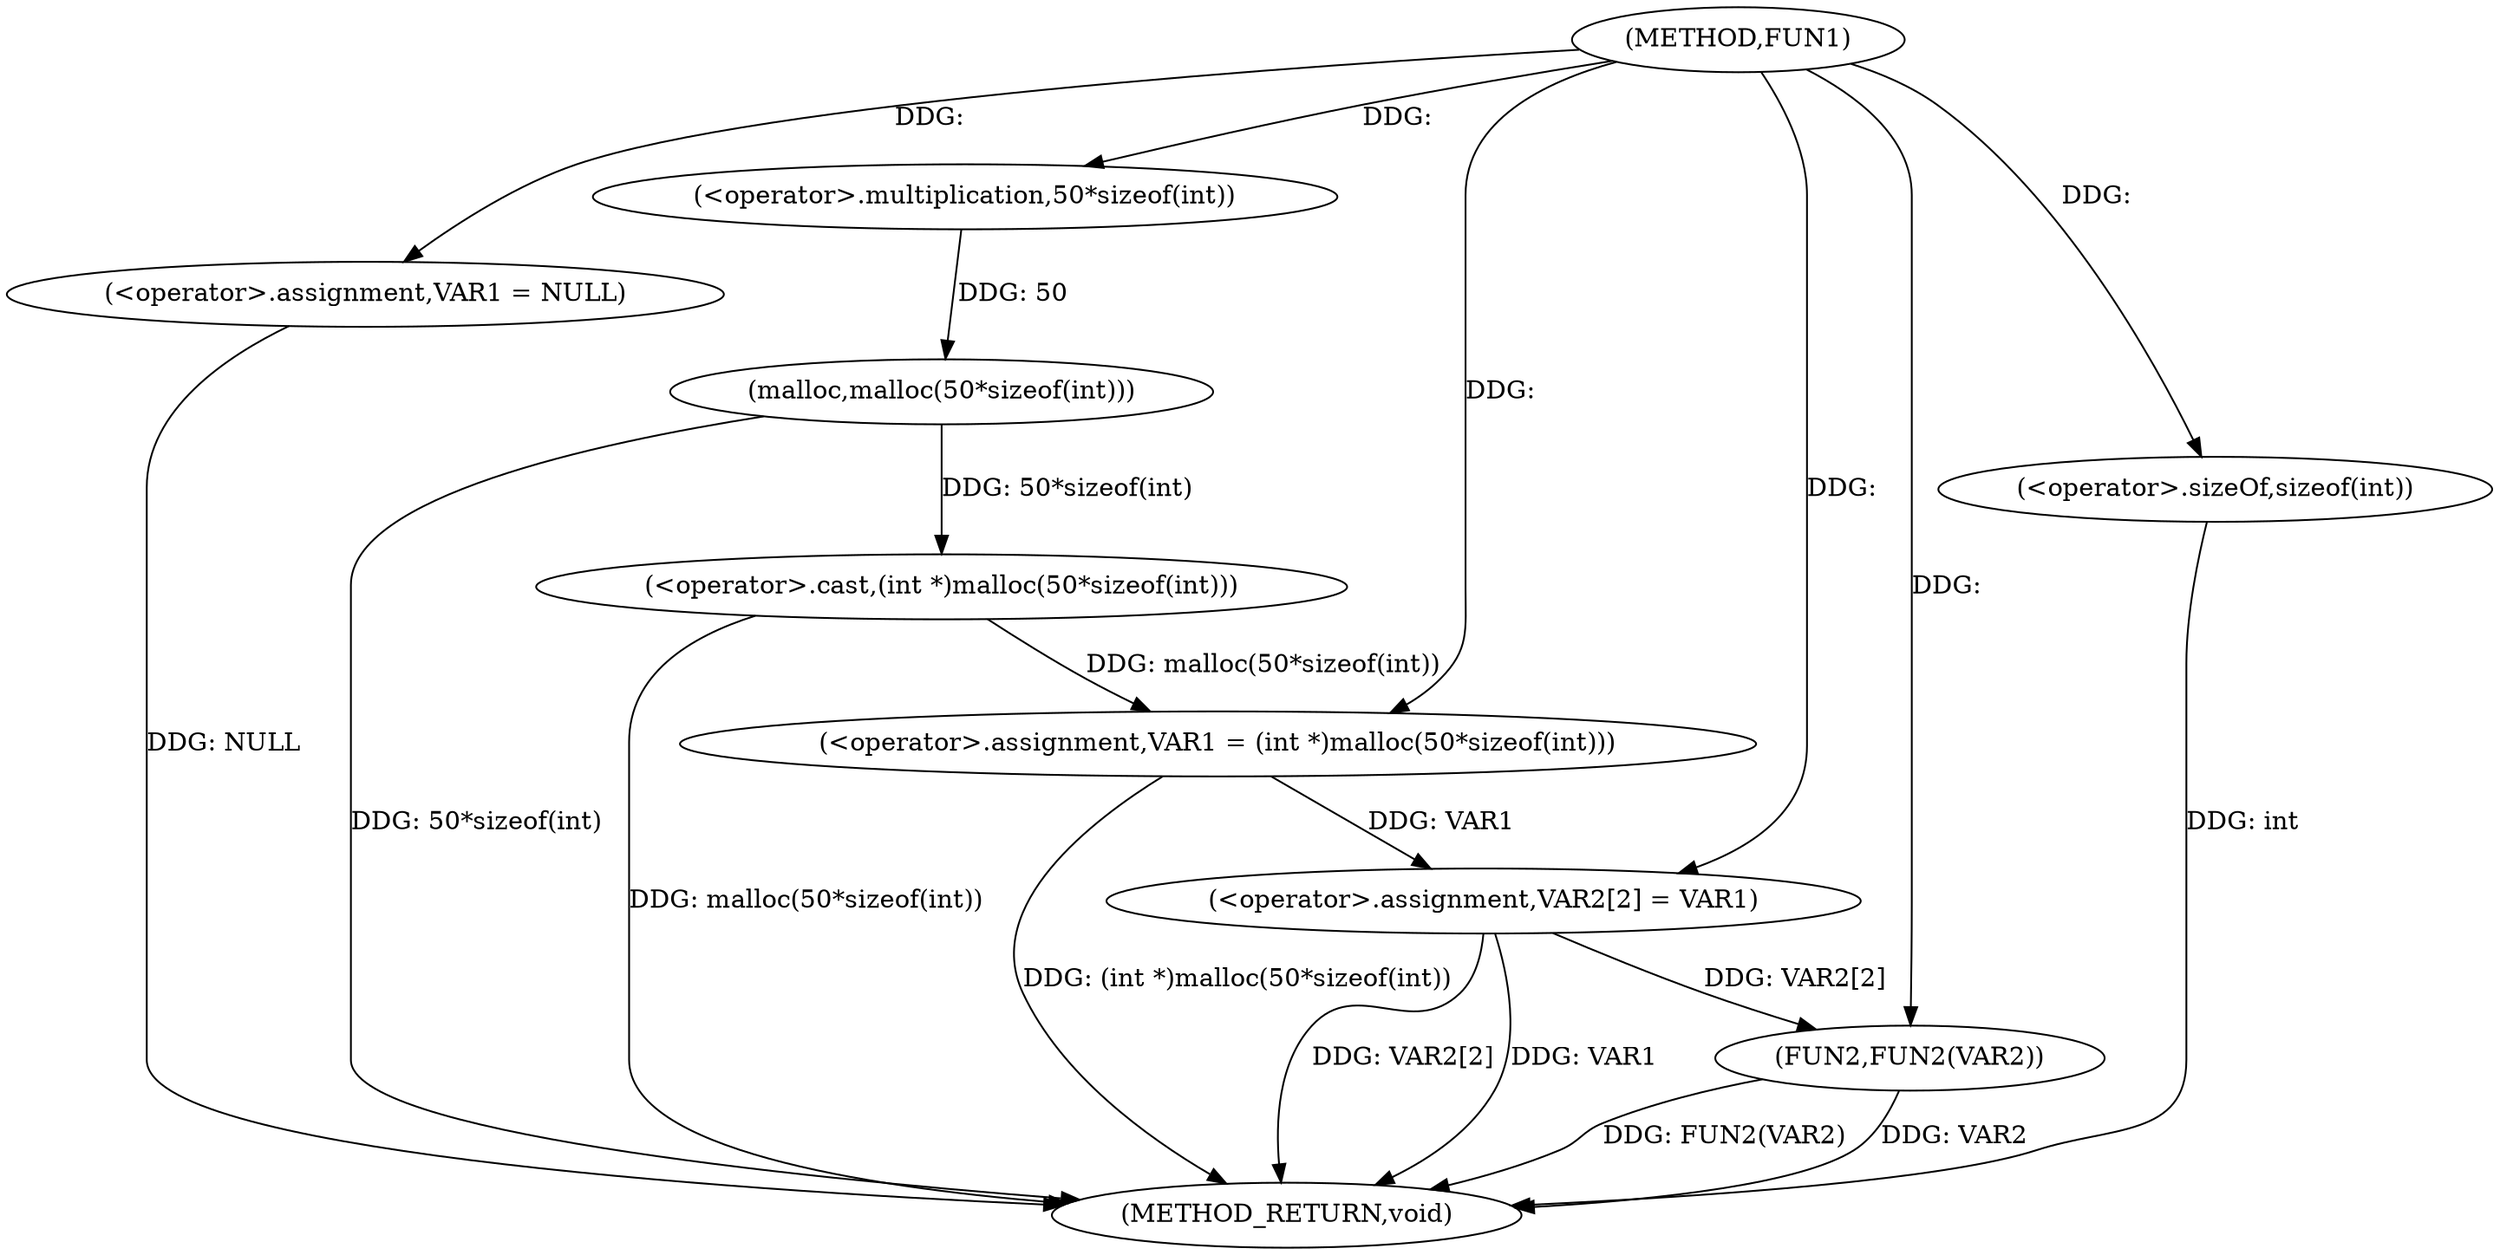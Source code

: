 digraph FUN1 {  
"1000100" [label = "(METHOD,FUN1)" ]
"1000123" [label = "(METHOD_RETURN,void)" ]
"1000104" [label = "(<operator>.assignment,VAR1 = NULL)" ]
"1000107" [label = "(<operator>.assignment,VAR1 = (int *)malloc(50*sizeof(int)))" ]
"1000109" [label = "(<operator>.cast,(int *)malloc(50*sizeof(int)))" ]
"1000111" [label = "(malloc,malloc(50*sizeof(int)))" ]
"1000112" [label = "(<operator>.multiplication,50*sizeof(int))" ]
"1000114" [label = "(<operator>.sizeOf,sizeof(int))" ]
"1000116" [label = "(<operator>.assignment,VAR2[2] = VAR1)" ]
"1000121" [label = "(FUN2,FUN2(VAR2))" ]
  "1000116" -> "1000123"  [ label = "DDG: VAR2[2]"] 
  "1000111" -> "1000123"  [ label = "DDG: 50*sizeof(int)"] 
  "1000116" -> "1000123"  [ label = "DDG: VAR1"] 
  "1000121" -> "1000123"  [ label = "DDG: VAR2"] 
  "1000114" -> "1000123"  [ label = "DDG: int"] 
  "1000121" -> "1000123"  [ label = "DDG: FUN2(VAR2)"] 
  "1000109" -> "1000123"  [ label = "DDG: malloc(50*sizeof(int))"] 
  "1000104" -> "1000123"  [ label = "DDG: NULL"] 
  "1000107" -> "1000123"  [ label = "DDG: (int *)malloc(50*sizeof(int))"] 
  "1000100" -> "1000104"  [ label = "DDG: "] 
  "1000109" -> "1000107"  [ label = "DDG: malloc(50*sizeof(int))"] 
  "1000100" -> "1000107"  [ label = "DDG: "] 
  "1000111" -> "1000109"  [ label = "DDG: 50*sizeof(int)"] 
  "1000112" -> "1000111"  [ label = "DDG: 50"] 
  "1000100" -> "1000112"  [ label = "DDG: "] 
  "1000100" -> "1000114"  [ label = "DDG: "] 
  "1000107" -> "1000116"  [ label = "DDG: VAR1"] 
  "1000100" -> "1000116"  [ label = "DDG: "] 
  "1000116" -> "1000121"  [ label = "DDG: VAR2[2]"] 
  "1000100" -> "1000121"  [ label = "DDG: "] 
}
